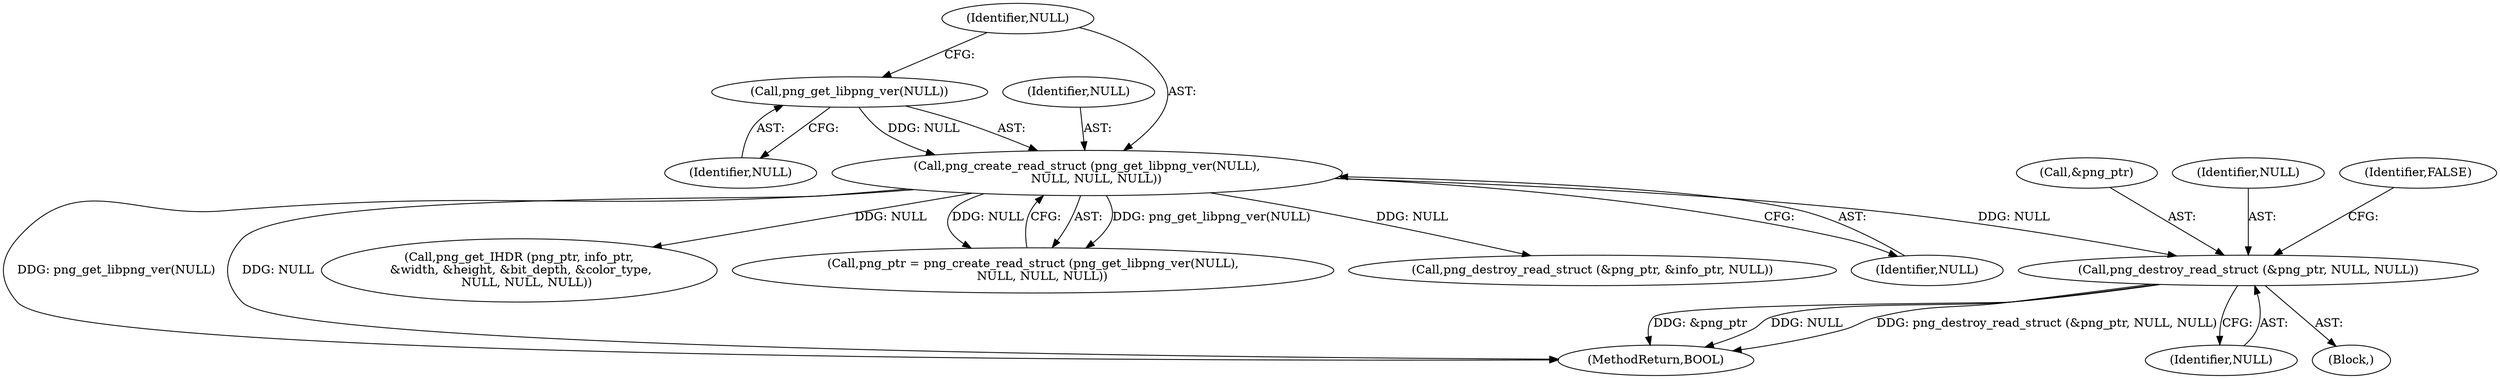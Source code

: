 digraph "0_Android_9d4853418ab2f754c2b63e091c29c5529b8b86ca_157@API" {
"1000219" [label="(Call,png_destroy_read_struct (&png_ptr, NULL, NULL))"];
"1000200" [label="(Call,png_create_read_struct (png_get_libpng_ver(NULL),\n     NULL, NULL, NULL))"];
"1000201" [label="(Call,png_get_libpng_ver(NULL))"];
"1000218" [label="(Block,)"];
"1000201" [label="(Call,png_get_libpng_ver(NULL))"];
"1000203" [label="(Identifier,NULL)"];
"1000225" [label="(Identifier,FALSE)"];
"1000200" [label="(Call,png_create_read_struct (png_get_libpng_ver(NULL),\n     NULL, NULL, NULL))"];
"1000202" [label="(Identifier,NULL)"];
"1000205" [label="(Identifier,NULL)"];
"1000782" [label="(MethodReturn,BOOL)"];
"1000248" [label="(Call,png_get_IHDR (png_ptr, info_ptr,\n &width, &height, &bit_depth, &color_type,\n    NULL, NULL, NULL))"];
"1000220" [label="(Call,&png_ptr)"];
"1000219" [label="(Call,png_destroy_read_struct (&png_ptr, NULL, NULL))"];
"1000222" [label="(Identifier,NULL)"];
"1000198" [label="(Call,png_ptr = png_create_read_struct (png_get_libpng_ver(NULL),\n     NULL, NULL, NULL))"];
"1000204" [label="(Identifier,NULL)"];
"1000231" [label="(Call,png_destroy_read_struct (&png_ptr, &info_ptr, NULL))"];
"1000223" [label="(Identifier,NULL)"];
"1000219" -> "1000218"  [label="AST: "];
"1000219" -> "1000223"  [label="CFG: "];
"1000220" -> "1000219"  [label="AST: "];
"1000222" -> "1000219"  [label="AST: "];
"1000223" -> "1000219"  [label="AST: "];
"1000225" -> "1000219"  [label="CFG: "];
"1000219" -> "1000782"  [label="DDG: NULL"];
"1000219" -> "1000782"  [label="DDG: png_destroy_read_struct (&png_ptr, NULL, NULL)"];
"1000219" -> "1000782"  [label="DDG: &png_ptr"];
"1000200" -> "1000219"  [label="DDG: NULL"];
"1000200" -> "1000198"  [label="AST: "];
"1000200" -> "1000205"  [label="CFG: "];
"1000201" -> "1000200"  [label="AST: "];
"1000203" -> "1000200"  [label="AST: "];
"1000204" -> "1000200"  [label="AST: "];
"1000205" -> "1000200"  [label="AST: "];
"1000198" -> "1000200"  [label="CFG: "];
"1000200" -> "1000782"  [label="DDG: png_get_libpng_ver(NULL)"];
"1000200" -> "1000782"  [label="DDG: NULL"];
"1000200" -> "1000198"  [label="DDG: png_get_libpng_ver(NULL)"];
"1000200" -> "1000198"  [label="DDG: NULL"];
"1000201" -> "1000200"  [label="DDG: NULL"];
"1000200" -> "1000231"  [label="DDG: NULL"];
"1000200" -> "1000248"  [label="DDG: NULL"];
"1000201" -> "1000202"  [label="CFG: "];
"1000202" -> "1000201"  [label="AST: "];
"1000203" -> "1000201"  [label="CFG: "];
}

